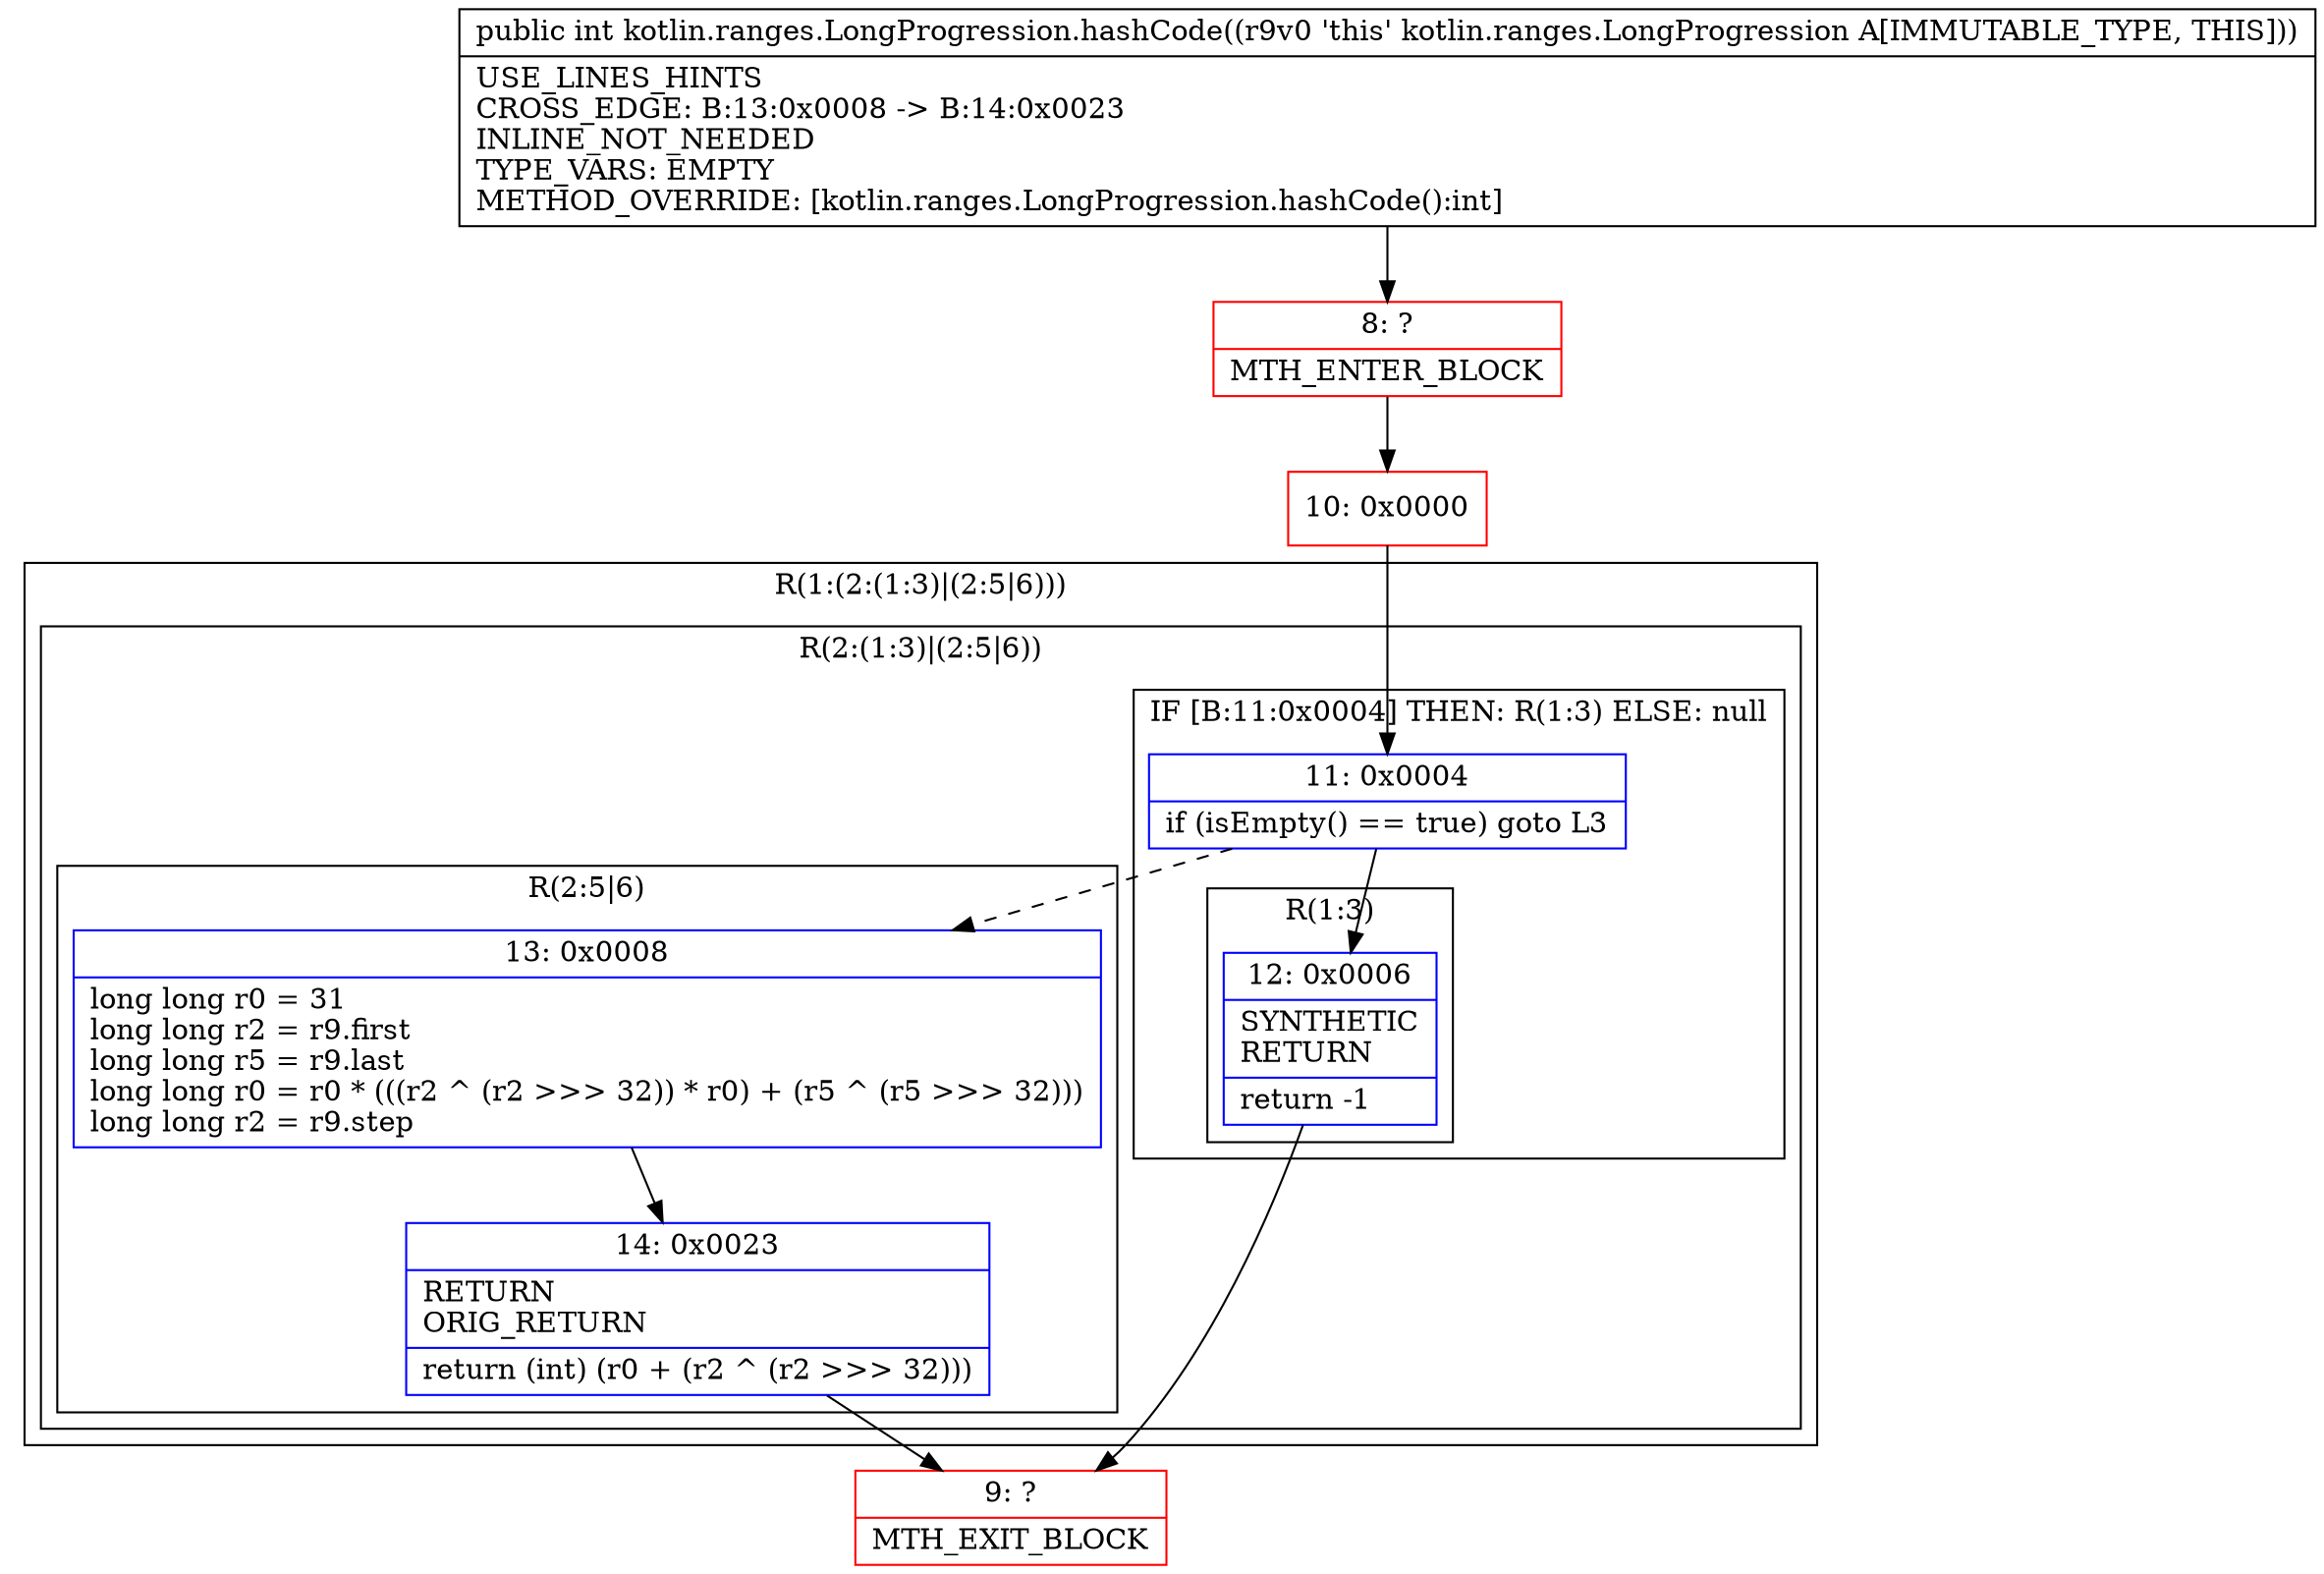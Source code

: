 digraph "CFG forkotlin.ranges.LongProgression.hashCode()I" {
subgraph cluster_Region_361953526 {
label = "R(1:(2:(1:3)|(2:5|6)))";
node [shape=record,color=blue];
subgraph cluster_Region_267363067 {
label = "R(2:(1:3)|(2:5|6))";
node [shape=record,color=blue];
subgraph cluster_IfRegion_209747323 {
label = "IF [B:11:0x0004] THEN: R(1:3) ELSE: null";
node [shape=record,color=blue];
Node_11 [shape=record,label="{11\:\ 0x0004|if (isEmpty() == true) goto L3\l}"];
subgraph cluster_Region_1517760147 {
label = "R(1:3)";
node [shape=record,color=blue];
Node_12 [shape=record,label="{12\:\ 0x0006|SYNTHETIC\lRETURN\l|return \-1\l}"];
}
}
subgraph cluster_Region_311001142 {
label = "R(2:5|6)";
node [shape=record,color=blue];
Node_13 [shape=record,label="{13\:\ 0x0008|long long r0 = 31\llong long r2 = r9.first\llong long r5 = r9.last\llong long r0 = r0 * (((r2 ^ (r2 \>\>\> 32)) * r0) + (r5 ^ (r5 \>\>\> 32)))\llong long r2 = r9.step\l}"];
Node_14 [shape=record,label="{14\:\ 0x0023|RETURN\lORIG_RETURN\l|return (int) (r0 + (r2 ^ (r2 \>\>\> 32)))\l}"];
}
}
}
Node_8 [shape=record,color=red,label="{8\:\ ?|MTH_ENTER_BLOCK\l}"];
Node_10 [shape=record,color=red,label="{10\:\ 0x0000}"];
Node_9 [shape=record,color=red,label="{9\:\ ?|MTH_EXIT_BLOCK\l}"];
MethodNode[shape=record,label="{public int kotlin.ranges.LongProgression.hashCode((r9v0 'this' kotlin.ranges.LongProgression A[IMMUTABLE_TYPE, THIS]))  | USE_LINES_HINTS\lCROSS_EDGE: B:13:0x0008 \-\> B:14:0x0023\lINLINE_NOT_NEEDED\lTYPE_VARS: EMPTY\lMETHOD_OVERRIDE: [kotlin.ranges.LongProgression.hashCode():int]\l}"];
MethodNode -> Node_8;Node_11 -> Node_12;
Node_11 -> Node_13[style=dashed];
Node_12 -> Node_9;
Node_13 -> Node_14;
Node_14 -> Node_9;
Node_8 -> Node_10;
Node_10 -> Node_11;
}

